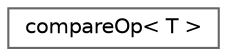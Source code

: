 digraph "Graphical Class Hierarchy"
{
 // LATEX_PDF_SIZE
  bgcolor="transparent";
  edge [fontname=Helvetica,fontsize=10,labelfontname=Helvetica,labelfontsize=10];
  node [fontname=Helvetica,fontsize=10,shape=box,height=0.2,width=0.4];
  rankdir="LR";
  Node0 [id="Node000000",label="compareOp\< T \>",height=0.2,width=0.4,color="grey40", fillcolor="white", style="filled",URL="$structFoam_1_1compareOp.html",tooltip=" "];
}
